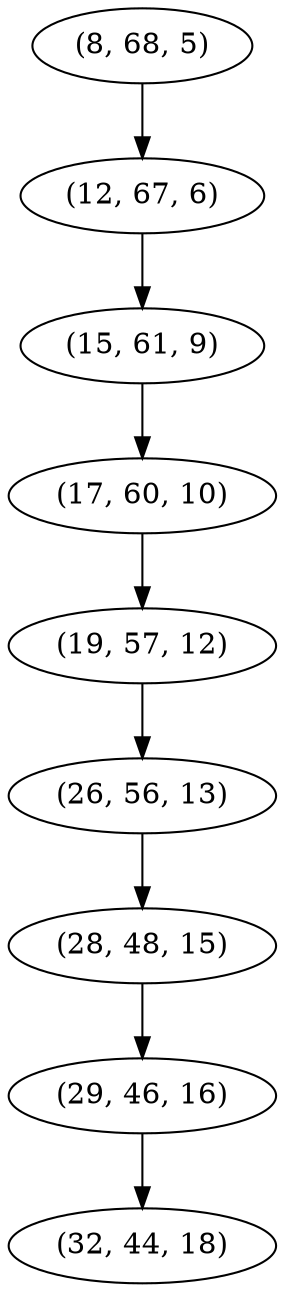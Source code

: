 digraph tree {
    "(8, 68, 5)";
    "(12, 67, 6)";
    "(15, 61, 9)";
    "(17, 60, 10)";
    "(19, 57, 12)";
    "(26, 56, 13)";
    "(28, 48, 15)";
    "(29, 46, 16)";
    "(32, 44, 18)";
    "(8, 68, 5)" -> "(12, 67, 6)";
    "(12, 67, 6)" -> "(15, 61, 9)";
    "(15, 61, 9)" -> "(17, 60, 10)";
    "(17, 60, 10)" -> "(19, 57, 12)";
    "(19, 57, 12)" -> "(26, 56, 13)";
    "(26, 56, 13)" -> "(28, 48, 15)";
    "(28, 48, 15)" -> "(29, 46, 16)";
    "(29, 46, 16)" -> "(32, 44, 18)";
}
